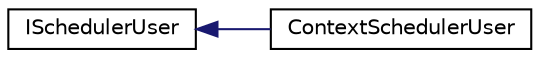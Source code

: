 digraph "Graphical Class Hierarchy"
{
 // LATEX_PDF_SIZE
  edge [fontname="Helvetica",fontsize="10",labelfontname="Helvetica",labelfontsize="10"];
  node [fontname="Helvetica",fontsize="10",shape=record];
  rankdir="LR";
  Node0 [label="ISchedulerUser",height=0.2,width=0.4,color="black", fillcolor="white", style="filled",URL="$classarm__compute_1_1test_1_1framework_1_1_i_scheduler_user.xhtml",tooltip="Scheduler user interface"];
  Node0 -> Node1 [dir="back",color="midnightblue",fontsize="10",style="solid",fontname="Helvetica"];
  Node1 [label="ContextSchedulerUser",height=0.2,width=0.4,color="black", fillcolor="white", style="filled",URL="$classarm__compute_1_1test_1_1_context_scheduler_user.xhtml",tooltip=" "];
}
